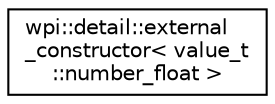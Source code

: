 digraph "Graphical Class Hierarchy"
{
  edge [fontname="Helvetica",fontsize="10",labelfontname="Helvetica",labelfontsize="10"];
  node [fontname="Helvetica",fontsize="10",shape=record];
  rankdir="LR";
  Node1 [label="wpi::detail::external\l_constructor\< value_t\l::number_float \>",height=0.2,width=0.4,color="black", fillcolor="white", style="filled",URL="$structwpi_1_1detail_1_1external__constructor_3_01value__t_1_1number__float_01_4.html"];
}
